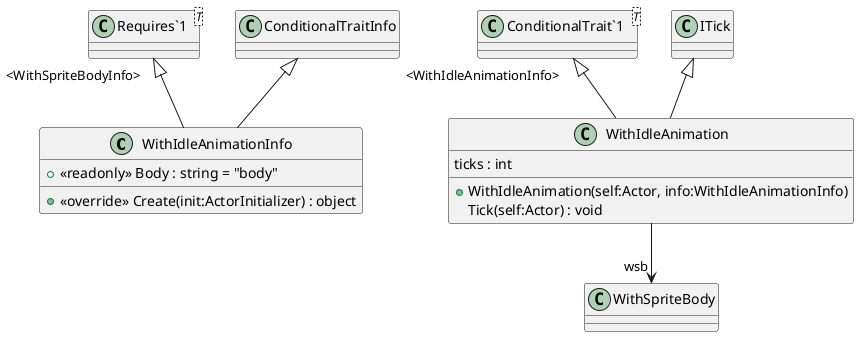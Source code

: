 @startuml
class WithIdleAnimationInfo {
    + <<readonly>> Body : string = "body"
    + <<override>> Create(init:ActorInitializer) : object
}
class WithIdleAnimation {
    ticks : int
    + WithIdleAnimation(self:Actor, info:WithIdleAnimationInfo)
    Tick(self:Actor) : void
}
class "Requires`1"<T> {
}
class "ConditionalTrait`1"<T> {
}
ConditionalTraitInfo <|-- WithIdleAnimationInfo
"Requires`1" "<WithSpriteBodyInfo>" <|-- WithIdleAnimationInfo
"ConditionalTrait`1" "<WithIdleAnimationInfo>" <|-- WithIdleAnimation
ITick <|-- WithIdleAnimation
WithIdleAnimation --> "wsb" WithSpriteBody
@enduml
